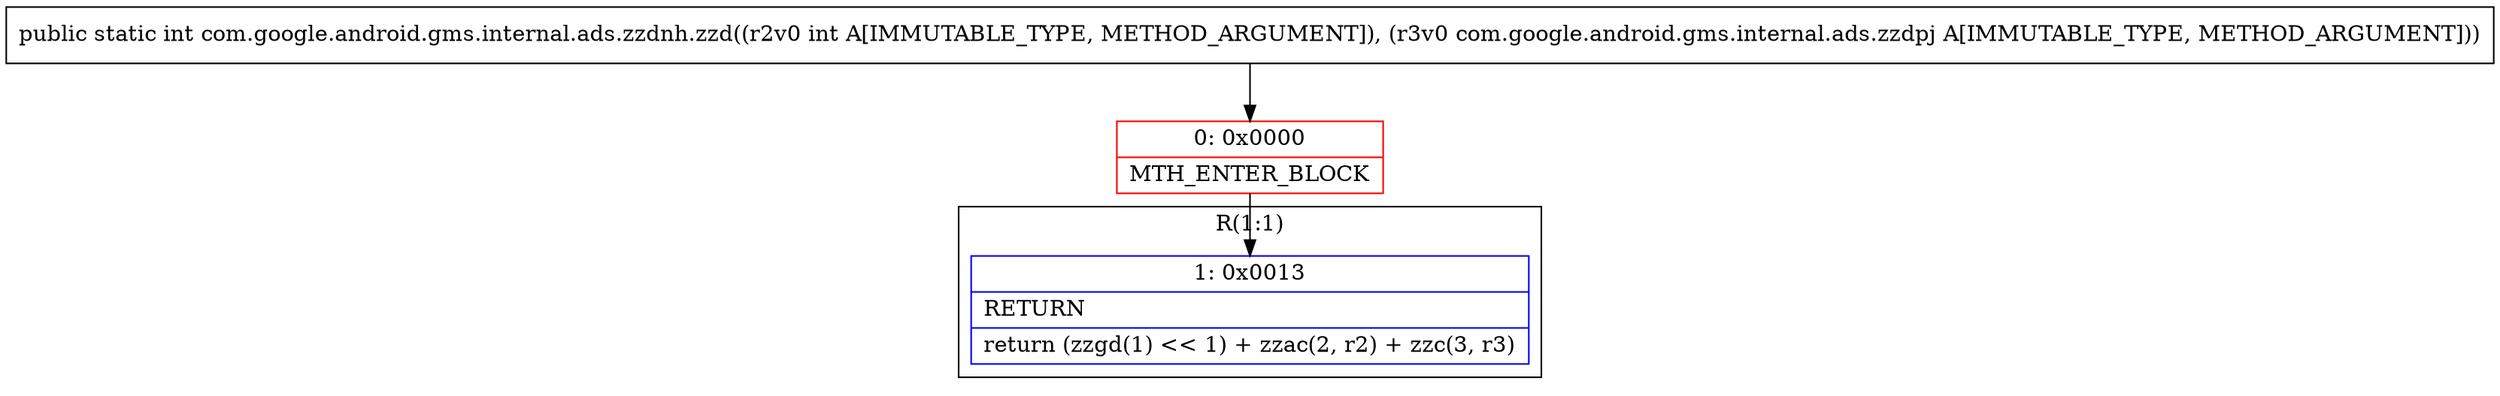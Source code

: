 digraph "CFG forcom.google.android.gms.internal.ads.zzdnh.zzd(ILcom\/google\/android\/gms\/internal\/ads\/zzdpj;)I" {
subgraph cluster_Region_1866104066 {
label = "R(1:1)";
node [shape=record,color=blue];
Node_1 [shape=record,label="{1\:\ 0x0013|RETURN\l|return (zzgd(1) \<\< 1) + zzac(2, r2) + zzc(3, r3)\l}"];
}
Node_0 [shape=record,color=red,label="{0\:\ 0x0000|MTH_ENTER_BLOCK\l}"];
MethodNode[shape=record,label="{public static int com.google.android.gms.internal.ads.zzdnh.zzd((r2v0 int A[IMMUTABLE_TYPE, METHOD_ARGUMENT]), (r3v0 com.google.android.gms.internal.ads.zzdpj A[IMMUTABLE_TYPE, METHOD_ARGUMENT])) }"];
MethodNode -> Node_0;
Node_0 -> Node_1;
}

